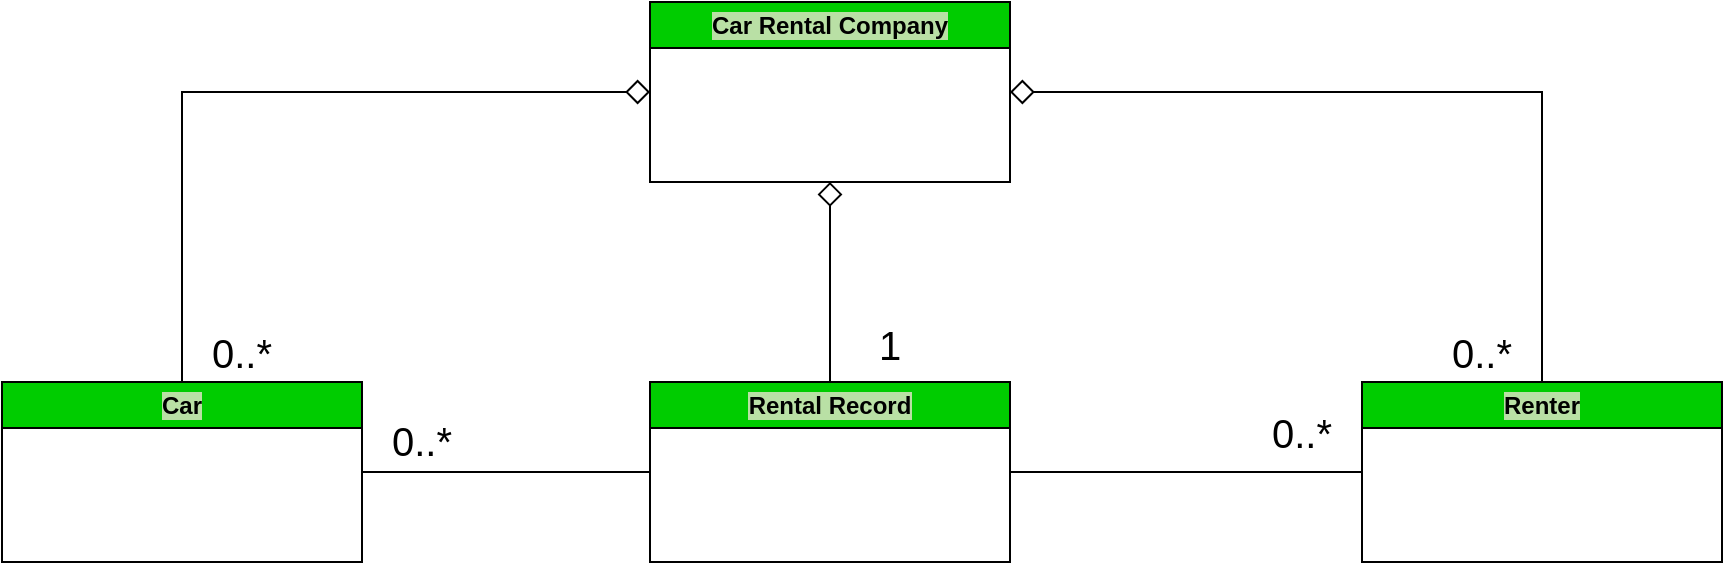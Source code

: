 <mxfile version="22.1.1" type="google" pages="4">
  <diagram name="Page-1" id="dFdrBLwXcI0g6NXT__TZ">
    <mxGraphModel dx="954" dy="523" grid="1" gridSize="10" guides="1" tooltips="1" connect="1" arrows="1" fold="1" page="1" pageScale="1" pageWidth="827" pageHeight="1169" math="0" shadow="0">
      <root>
        <mxCell id="0" />
        <mxCell id="1" parent="0" />
        <mxCell id="KpnaqKVx0pZOBvi4CvRC-1" value="&lt;span style=&quot;background-color: rgb(185, 224, 165);&quot;&gt;Car Rental Company&lt;/span&gt;" style="swimlane;whiteSpace=wrap;html=1;fillColor=#00CC00;" parent="1" vertex="1">
          <mxGeometry x="324" y="50" width="180" height="90" as="geometry" />
        </mxCell>
        <mxCell id="KpnaqKVx0pZOBvi4CvRC-4" style="edgeStyle=orthogonalEdgeStyle;rounded=0;orthogonalLoop=1;jettySize=auto;html=1;entryX=0;entryY=0.5;entryDx=0;entryDy=0;exitX=0.5;exitY=0;exitDx=0;exitDy=0;endArrow=diamond;endFill=0;startArrow=none;startFill=0;strokeWidth=1;endSize=10;" parent="1" source="KpnaqKVx0pZOBvi4CvRC-2" target="KpnaqKVx0pZOBvi4CvRC-1" edge="1">
          <mxGeometry relative="1" as="geometry" />
        </mxCell>
        <mxCell id="KpnaqKVx0pZOBvi4CvRC-13" style="edgeStyle=orthogonalEdgeStyle;rounded=0;orthogonalLoop=1;jettySize=auto;html=1;entryX=0;entryY=0.5;entryDx=0;entryDy=0;endArrow=none;endFill=0;" parent="1" source="KpnaqKVx0pZOBvi4CvRC-2" target="KpnaqKVx0pZOBvi4CvRC-9" edge="1">
          <mxGeometry relative="1" as="geometry" />
        </mxCell>
        <mxCell id="KpnaqKVx0pZOBvi4CvRC-2" value="&lt;span style=&quot;background-color: rgb(185, 224, 165);&quot;&gt;Car&lt;/span&gt;" style="swimlane;whiteSpace=wrap;html=1;fillColor=#00CC00;" parent="1" vertex="1">
          <mxGeometry y="240" width="180" height="90" as="geometry" />
        </mxCell>
        <mxCell id="KpnaqKVx0pZOBvi4CvRC-6" style="edgeStyle=orthogonalEdgeStyle;rounded=0;orthogonalLoop=1;jettySize=auto;html=1;entryX=1;entryY=0.5;entryDx=0;entryDy=0;exitX=0.5;exitY=0;exitDx=0;exitDy=0;endArrow=diamond;endFill=0;startArrow=none;startFill=0;endSize=10;" parent="1" source="KpnaqKVx0pZOBvi4CvRC-3" target="KpnaqKVx0pZOBvi4CvRC-1" edge="1">
          <mxGeometry relative="1" as="geometry" />
        </mxCell>
        <mxCell id="KpnaqKVx0pZOBvi4CvRC-3" value="&lt;span style=&quot;background-color: rgb(185, 224, 165);&quot;&gt;Renter&lt;/span&gt;" style="swimlane;whiteSpace=wrap;html=1;fillColor=#00CC00;" parent="1" vertex="1">
          <mxGeometry x="680" y="240" width="180" height="90" as="geometry" />
        </mxCell>
        <mxCell id="KpnaqKVx0pZOBvi4CvRC-5" value="0..*" style="text;html=1;strokeColor=none;fillColor=none;align=center;verticalAlign=middle;whiteSpace=wrap;rounded=0;fontSize=20;" parent="1" vertex="1">
          <mxGeometry x="710" y="210" width="60" height="30" as="geometry" />
        </mxCell>
        <mxCell id="KpnaqKVx0pZOBvi4CvRC-8" value="0..*" style="text;html=1;strokeColor=none;fillColor=none;align=center;verticalAlign=middle;whiteSpace=wrap;rounded=0;fontSize=20;" parent="1" vertex="1">
          <mxGeometry x="90" y="210" width="60" height="30" as="geometry" />
        </mxCell>
        <mxCell id="KpnaqKVx0pZOBvi4CvRC-10" style="edgeStyle=orthogonalEdgeStyle;rounded=0;orthogonalLoop=1;jettySize=auto;html=1;entryX=0.5;entryY=1;entryDx=0;entryDy=0;endArrow=diamond;endFill=0;endSize=10;" parent="1" source="KpnaqKVx0pZOBvi4CvRC-9" target="KpnaqKVx0pZOBvi4CvRC-1" edge="1">
          <mxGeometry relative="1" as="geometry" />
        </mxCell>
        <mxCell id="KpnaqKVx0pZOBvi4CvRC-12" style="edgeStyle=orthogonalEdgeStyle;rounded=0;orthogonalLoop=1;jettySize=auto;html=1;entryX=0;entryY=0.5;entryDx=0;entryDy=0;endArrow=none;endFill=0;" parent="1" source="KpnaqKVx0pZOBvi4CvRC-9" target="KpnaqKVx0pZOBvi4CvRC-3" edge="1">
          <mxGeometry relative="1" as="geometry" />
        </mxCell>
        <mxCell id="KpnaqKVx0pZOBvi4CvRC-9" value="&lt;span style=&quot;background-color: rgb(185, 224, 165);&quot;&gt;Rental Record&lt;/span&gt;" style="swimlane;whiteSpace=wrap;html=1;fillColor=#00CC00;" parent="1" vertex="1">
          <mxGeometry x="324" y="240" width="180" height="90" as="geometry" />
        </mxCell>
        <mxCell id="KpnaqKVx0pZOBvi4CvRC-11" value="1" style="text;html=1;strokeColor=none;fillColor=none;align=center;verticalAlign=middle;whiteSpace=wrap;rounded=0;fontSize=20;" parent="1" vertex="1">
          <mxGeometry x="414" y="206" width="60" height="30" as="geometry" />
        </mxCell>
        <mxCell id="KpnaqKVx0pZOBvi4CvRC-14" value="0..*" style="text;html=1;strokeColor=none;fillColor=none;align=center;verticalAlign=middle;whiteSpace=wrap;rounded=0;fontSize=20;" parent="1" vertex="1">
          <mxGeometry x="620" y="250" width="60" height="30" as="geometry" />
        </mxCell>
        <mxCell id="KpnaqKVx0pZOBvi4CvRC-15" value="0..*" style="text;html=1;strokeColor=none;fillColor=none;align=center;verticalAlign=middle;whiteSpace=wrap;rounded=0;fontSize=20;" parent="1" vertex="1">
          <mxGeometry x="180" y="254" width="60" height="30" as="geometry" />
        </mxCell>
      </root>
    </mxGraphModel>
  </diagram>
  <diagram id="3mQKZFj2JhLILCsAQloE" name="Page-2">
    <mxGraphModel dx="954" dy="523" grid="1" gridSize="10" guides="1" tooltips="1" connect="1" arrows="1" fold="1" page="1" pageScale="1" pageWidth="827" pageHeight="1169" math="0" shadow="0">
      <root>
        <mxCell id="0" />
        <mxCell id="1" parent="0" />
        <mxCell id="jL5M0Zc4ggq2LAUP7lm5-1" value="Fetch Patients" style="rounded=1;whiteSpace=wrap;html=1;fillColor=#dae8fc;strokeColor=#6c8ebf;" parent="1" vertex="1">
          <mxGeometry x="470" y="260" width="120" height="60" as="geometry" />
        </mxCell>
        <mxCell id="jL5M0Zc4ggq2LAUP7lm5-3" style="edgeStyle=orthogonalEdgeStyle;rounded=0;orthogonalLoop=1;jettySize=auto;html=1;" parent="1" source="jL5M0Zc4ggq2LAUP7lm5-2" target="jL5M0Zc4ggq2LAUP7lm5-1" edge="1">
          <mxGeometry relative="1" as="geometry" />
        </mxCell>
        <mxCell id="jL5M0Zc4ggq2LAUP7lm5-2" value="Search Form" style="rounded=1;whiteSpace=wrap;html=1;fillColor=#d5e8d4;strokeColor=#82b366;" parent="1" vertex="1">
          <mxGeometry x="70" y="260" width="120" height="60" as="geometry" />
        </mxCell>
        <mxCell id="jL5M0Zc4ggq2LAUP7lm5-4" value="" style="shape=cylinder3;whiteSpace=wrap;html=1;boundedLbl=1;backgroundOutline=1;size=15;" parent="1" vertex="1">
          <mxGeometry x="780" y="250" width="60" height="80" as="geometry" />
        </mxCell>
        <mxCell id="jL5M0Zc4ggq2LAUP7lm5-5" style="edgeStyle=orthogonalEdgeStyle;rounded=0;orthogonalLoop=1;jettySize=auto;html=1;entryX=0;entryY=0.5;entryDx=0;entryDy=0;entryPerimeter=0;" parent="1" source="jL5M0Zc4ggq2LAUP7lm5-1" target="jL5M0Zc4ggq2LAUP7lm5-4" edge="1">
          <mxGeometry relative="1" as="geometry" />
        </mxCell>
        <mxCell id="jL5M0Zc4ggq2LAUP7lm5-6" value="" style="rounded=1;whiteSpace=wrap;html=1;" parent="1" vertex="1">
          <mxGeometry x="80" y="330" width="380" height="310" as="geometry" />
        </mxCell>
        <mxCell id="jL5M0Zc4ggq2LAUP7lm5-7" value="Search Results" style="rounded=0;whiteSpace=wrap;html=1;" parent="1" vertex="1">
          <mxGeometry x="120" y="510" width="290" height="100" as="geometry" />
        </mxCell>
        <mxCell id="jL5M0Zc4ggq2LAUP7lm5-8" value="Search form" style="rounded=0;whiteSpace=wrap;html=1;" parent="1" vertex="1">
          <mxGeometry x="125" y="360" width="290" height="100" as="geometry" />
        </mxCell>
      </root>
    </mxGraphModel>
  </diagram>
  <diagram id="K6en5P_cUSuNg2VQRq52" name="Page-3">
    <mxGraphModel grid="1" page="1" gridSize="10" guides="1" tooltips="1" connect="1" arrows="1" fold="1" pageScale="1" pageWidth="827" pageHeight="1169" math="0" shadow="0">
      <root>
        <mxCell id="0" />
        <mxCell id="1" parent="0" />
        <mxCell id="ZYrwEl29k-XDNVmyXL6u-16" value="Patient Basic Info" style="shape=table;startSize=30;container=1;collapsible=0;childLayout=tableLayout;" vertex="1" parent="1">
          <mxGeometry y="40" width="630" height="200" as="geometry" />
        </mxCell>
        <mxCell id="ZYrwEl29k-XDNVmyXL6u-17" value="" style="shape=tableRow;horizontal=0;startSize=0;swimlaneHead=0;swimlaneBody=0;strokeColor=inherit;top=0;left=0;bottom=0;right=0;collapsible=0;dropTarget=0;fillColor=none;points=[[0,0.5],[1,0.5]];portConstraint=eastwest;" vertex="1" parent="ZYrwEl29k-XDNVmyXL6u-16">
          <mxGeometry y="30" width="630" height="65" as="geometry" />
        </mxCell>
        <mxCell id="ZYrwEl29k-XDNVmyXL6u-18" value="Patient ID" style="shape=partialRectangle;html=1;whiteSpace=wrap;connectable=0;strokeColor=#82b366;overflow=hidden;fillColor=#d5e8d4;top=0;left=0;bottom=0;right=0;pointerEvents=1;" vertex="1" parent="ZYrwEl29k-XDNVmyXL6u-17">
          <mxGeometry width="72" height="65" as="geometry">
            <mxRectangle width="72" height="65" as="alternateBounds" />
          </mxGeometry>
        </mxCell>
        <mxCell id="ZYrwEl29k-XDNVmyXL6u-20" value="First Name" style="shape=partialRectangle;html=1;whiteSpace=wrap;connectable=0;strokeColor=inherit;overflow=hidden;fillColor=none;top=0;left=0;bottom=0;right=0;pointerEvents=1;" vertex="1" parent="ZYrwEl29k-XDNVmyXL6u-17">
          <mxGeometry x="72" width="66" height="65" as="geometry">
            <mxRectangle width="66" height="65" as="alternateBounds" />
          </mxGeometry>
        </mxCell>
        <mxCell id="ZYrwEl29k-XDNVmyXL6u-21" value="Last Name" style="shape=partialRectangle;html=1;whiteSpace=wrap;connectable=0;strokeColor=inherit;overflow=hidden;fillColor=none;top=0;left=0;bottom=0;right=0;pointerEvents=1;" vertex="1" parent="ZYrwEl29k-XDNVmyXL6u-17">
          <mxGeometry x="138" width="65" height="65" as="geometry">
            <mxRectangle width="65" height="65" as="alternateBounds" />
          </mxGeometry>
        </mxCell>
        <mxCell id="ZYrwEl29k-XDNVmyXL6u-22" value="Date of Birth" style="shape=partialRectangle;html=1;whiteSpace=wrap;connectable=0;strokeColor=inherit;overflow=hidden;fillColor=none;top=0;left=0;bottom=0;right=0;pointerEvents=1;" vertex="1" parent="ZYrwEl29k-XDNVmyXL6u-17">
          <mxGeometry x="203" width="66" height="65" as="geometry">
            <mxRectangle width="66" height="65" as="alternateBounds" />
          </mxGeometry>
        </mxCell>
        <mxCell id="ZYrwEl29k-XDNVmyXL6u-23" value="Insurance ID" style="shape=partialRectangle;html=1;whiteSpace=wrap;connectable=0;strokeColor=inherit;overflow=hidden;fillColor=none;top=0;left=0;bottom=0;right=0;pointerEvents=1;" vertex="1" parent="ZYrwEl29k-XDNVmyXL6u-17">
          <mxGeometry x="269" width="77" height="65" as="geometry">
            <mxRectangle width="77" height="65" as="alternateBounds" />
          </mxGeometry>
        </mxCell>
        <mxCell id="ZYrwEl29k-XDNVmyXL6u-38" value="Address" style="shape=partialRectangle;html=1;whiteSpace=wrap;connectable=0;strokeColor=inherit;overflow=hidden;fillColor=none;top=0;left=0;bottom=0;right=0;pointerEvents=1;" vertex="1" parent="ZYrwEl29k-XDNVmyXL6u-17">
          <mxGeometry x="346" width="65" height="65" as="geometry">
            <mxRectangle width="65" height="65" as="alternateBounds" />
          </mxGeometry>
        </mxCell>
        <mxCell id="ZYrwEl29k-XDNVmyXL6u-44" value="Gender" style="shape=partialRectangle;html=1;whiteSpace=wrap;connectable=0;strokeColor=inherit;overflow=hidden;fillColor=none;top=0;left=0;bottom=0;right=0;pointerEvents=1;" vertex="1" parent="ZYrwEl29k-XDNVmyXL6u-17">
          <mxGeometry x="411" width="66" height="65" as="geometry">
            <mxRectangle width="66" height="65" as="alternateBounds" />
          </mxGeometry>
        </mxCell>
        <mxCell id="YJUm__-WV3ZsGlKypcZS-1" value="Phone Number" style="shape=partialRectangle;html=1;whiteSpace=wrap;connectable=0;strokeColor=inherit;overflow=hidden;fillColor=none;top=0;left=0;bottom=0;right=0;pointerEvents=1;" vertex="1" parent="ZYrwEl29k-XDNVmyXL6u-17">
          <mxGeometry x="477" width="76" height="65" as="geometry">
            <mxRectangle width="76" height="65" as="alternateBounds" />
          </mxGeometry>
        </mxCell>
        <mxCell id="ZYrwEl29k-XDNVmyXL6u-41" value="Emergency Contact" style="shape=partialRectangle;html=1;whiteSpace=wrap;connectable=0;strokeColor=inherit;overflow=hidden;fillColor=none;top=0;left=0;bottom=0;right=0;pointerEvents=1;" vertex="1" parent="ZYrwEl29k-XDNVmyXL6u-17">
          <mxGeometry x="553" width="77" height="65" as="geometry">
            <mxRectangle width="77" height="65" as="alternateBounds" />
          </mxGeometry>
        </mxCell>
        <mxCell id="ZYrwEl29k-XDNVmyXL6u-24" value="" style="shape=tableRow;horizontal=0;startSize=0;swimlaneHead=0;swimlaneBody=0;strokeColor=inherit;top=0;left=0;bottom=0;right=0;collapsible=0;dropTarget=0;fillColor=none;points=[[0,0.5],[1,0.5]];portConstraint=eastwest;" vertex="1" parent="ZYrwEl29k-XDNVmyXL6u-16">
          <mxGeometry y="95" width="630" height="53" as="geometry" />
        </mxCell>
        <mxCell id="ZYrwEl29k-XDNVmyXL6u-25" value="baarr4556" style="shape=partialRectangle;html=1;whiteSpace=wrap;connectable=0;strokeColor=inherit;overflow=hidden;fillColor=none;top=0;left=0;bottom=0;right=0;pointerEvents=1;" vertex="1" parent="ZYrwEl29k-XDNVmyXL6u-24">
          <mxGeometry width="72" height="53" as="geometry">
            <mxRectangle width="72" height="53" as="alternateBounds" />
          </mxGeometry>
        </mxCell>
        <mxCell id="ZYrwEl29k-XDNVmyXL6u-27" value="Barun" style="shape=partialRectangle;html=1;whiteSpace=wrap;connectable=0;strokeColor=inherit;overflow=hidden;fillColor=none;top=0;left=0;bottom=0;right=0;pointerEvents=1;" vertex="1" parent="ZYrwEl29k-XDNVmyXL6u-24">
          <mxGeometry x="72" width="66" height="53" as="geometry">
            <mxRectangle width="66" height="53" as="alternateBounds" />
          </mxGeometry>
        </mxCell>
        <mxCell id="ZYrwEl29k-XDNVmyXL6u-28" value="Maz" style="shape=partialRectangle;html=1;whiteSpace=wrap;connectable=0;strokeColor=inherit;overflow=hidden;fillColor=none;top=0;left=0;bottom=0;right=0;pointerEvents=1;" vertex="1" parent="ZYrwEl29k-XDNVmyXL6u-24">
          <mxGeometry x="138" width="65" height="53" as="geometry">
            <mxRectangle width="65" height="53" as="alternateBounds" />
          </mxGeometry>
        </mxCell>
        <mxCell id="ZYrwEl29k-XDNVmyXL6u-29" value="14/10/1992" style="shape=partialRectangle;html=1;whiteSpace=wrap;connectable=0;strokeColor=inherit;overflow=hidden;fillColor=none;top=0;left=0;bottom=0;right=0;pointerEvents=1;" vertex="1" parent="ZYrwEl29k-XDNVmyXL6u-24">
          <mxGeometry x="203" width="66" height="53" as="geometry">
            <mxRectangle width="66" height="53" as="alternateBounds" />
          </mxGeometry>
        </mxCell>
        <mxCell id="ZYrwEl29k-XDNVmyXL6u-30" value="-" style="shape=partialRectangle;html=1;whiteSpace=wrap;connectable=0;strokeColor=inherit;overflow=hidden;fillColor=none;top=0;left=0;bottom=0;right=0;pointerEvents=1;" vertex="1" parent="ZYrwEl29k-XDNVmyXL6u-24">
          <mxGeometry x="269" width="77" height="53" as="geometry">
            <mxRectangle width="77" height="53" as="alternateBounds" />
          </mxGeometry>
        </mxCell>
        <mxCell id="ZYrwEl29k-XDNVmyXL6u-39" value="-" style="shape=partialRectangle;html=1;whiteSpace=wrap;connectable=0;strokeColor=inherit;overflow=hidden;fillColor=none;top=0;left=0;bottom=0;right=0;pointerEvents=1;" vertex="1" parent="ZYrwEl29k-XDNVmyXL6u-24">
          <mxGeometry x="346" width="65" height="53" as="geometry">
            <mxRectangle width="65" height="53" as="alternateBounds" />
          </mxGeometry>
        </mxCell>
        <mxCell id="ZYrwEl29k-XDNVmyXL6u-45" value="Male" style="shape=partialRectangle;html=1;whiteSpace=wrap;connectable=0;strokeColor=inherit;overflow=hidden;fillColor=none;top=0;left=0;bottom=0;right=0;pointerEvents=1;" vertex="1" parent="ZYrwEl29k-XDNVmyXL6u-24">
          <mxGeometry x="411" width="66" height="53" as="geometry">
            <mxRectangle width="66" height="53" as="alternateBounds" />
          </mxGeometry>
        </mxCell>
        <mxCell id="YJUm__-WV3ZsGlKypcZS-2" value="" style="shape=partialRectangle;html=1;whiteSpace=wrap;connectable=0;strokeColor=inherit;overflow=hidden;fillColor=none;top=0;left=0;bottom=0;right=0;pointerEvents=1;" vertex="1" parent="ZYrwEl29k-XDNVmyXL6u-24">
          <mxGeometry x="477" width="76" height="53" as="geometry">
            <mxRectangle width="76" height="53" as="alternateBounds" />
          </mxGeometry>
        </mxCell>
        <mxCell id="ZYrwEl29k-XDNVmyXL6u-42" value="-" style="shape=partialRectangle;html=1;whiteSpace=wrap;connectable=0;strokeColor=inherit;overflow=hidden;fillColor=none;top=0;left=0;bottom=0;right=0;pointerEvents=1;" vertex="1" parent="ZYrwEl29k-XDNVmyXL6u-24">
          <mxGeometry x="553" width="77" height="53" as="geometry">
            <mxRectangle width="77" height="53" as="alternateBounds" />
          </mxGeometry>
        </mxCell>
        <mxCell id="ZYrwEl29k-XDNVmyXL6u-31" value="" style="shape=tableRow;horizontal=0;startSize=0;swimlaneHead=0;swimlaneBody=0;strokeColor=inherit;top=0;left=0;bottom=0;right=0;collapsible=0;dropTarget=0;fillColor=none;points=[[0,0.5],[1,0.5]];portConstraint=eastwest;" vertex="1" parent="ZYrwEl29k-XDNVmyXL6u-16">
          <mxGeometry y="148" width="630" height="52" as="geometry" />
        </mxCell>
        <mxCell id="ZYrwEl29k-XDNVmyXL6u-32" value="" style="shape=partialRectangle;html=1;whiteSpace=wrap;connectable=0;strokeColor=inherit;overflow=hidden;fillColor=none;top=0;left=0;bottom=0;right=0;pointerEvents=1;" vertex="1" parent="ZYrwEl29k-XDNVmyXL6u-31">
          <mxGeometry width="72" height="52" as="geometry">
            <mxRectangle width="72" height="52" as="alternateBounds" />
          </mxGeometry>
        </mxCell>
        <mxCell id="ZYrwEl29k-XDNVmyXL6u-34" value="" style="shape=partialRectangle;html=1;whiteSpace=wrap;connectable=0;strokeColor=inherit;overflow=hidden;fillColor=none;top=0;left=0;bottom=0;right=0;pointerEvents=1;" vertex="1" parent="ZYrwEl29k-XDNVmyXL6u-31">
          <mxGeometry x="72" width="66" height="52" as="geometry">
            <mxRectangle width="66" height="52" as="alternateBounds" />
          </mxGeometry>
        </mxCell>
        <mxCell id="ZYrwEl29k-XDNVmyXL6u-35" value="" style="shape=partialRectangle;html=1;whiteSpace=wrap;connectable=0;strokeColor=inherit;overflow=hidden;fillColor=none;top=0;left=0;bottom=0;right=0;pointerEvents=1;" vertex="1" parent="ZYrwEl29k-XDNVmyXL6u-31">
          <mxGeometry x="138" width="65" height="52" as="geometry">
            <mxRectangle width="65" height="52" as="alternateBounds" />
          </mxGeometry>
        </mxCell>
        <mxCell id="ZYrwEl29k-XDNVmyXL6u-36" value="" style="shape=partialRectangle;html=1;whiteSpace=wrap;connectable=0;strokeColor=inherit;overflow=hidden;fillColor=none;top=0;left=0;bottom=0;right=0;pointerEvents=1;" vertex="1" parent="ZYrwEl29k-XDNVmyXL6u-31">
          <mxGeometry x="203" width="66" height="52" as="geometry">
            <mxRectangle width="66" height="52" as="alternateBounds" />
          </mxGeometry>
        </mxCell>
        <mxCell id="ZYrwEl29k-XDNVmyXL6u-37" value="" style="shape=partialRectangle;html=1;whiteSpace=wrap;connectable=0;strokeColor=inherit;overflow=hidden;fillColor=none;top=0;left=0;bottom=0;right=0;pointerEvents=1;" vertex="1" parent="ZYrwEl29k-XDNVmyXL6u-31">
          <mxGeometry x="269" width="77" height="52" as="geometry">
            <mxRectangle width="77" height="52" as="alternateBounds" />
          </mxGeometry>
        </mxCell>
        <mxCell id="ZYrwEl29k-XDNVmyXL6u-40" style="shape=partialRectangle;html=1;whiteSpace=wrap;connectable=0;strokeColor=inherit;overflow=hidden;fillColor=none;top=0;left=0;bottom=0;right=0;pointerEvents=1;" vertex="1" parent="ZYrwEl29k-XDNVmyXL6u-31">
          <mxGeometry x="346" width="65" height="52" as="geometry">
            <mxRectangle width="65" height="52" as="alternateBounds" />
          </mxGeometry>
        </mxCell>
        <mxCell id="ZYrwEl29k-XDNVmyXL6u-46" style="shape=partialRectangle;html=1;whiteSpace=wrap;connectable=0;strokeColor=inherit;overflow=hidden;fillColor=none;top=0;left=0;bottom=0;right=0;pointerEvents=1;" vertex="1" parent="ZYrwEl29k-XDNVmyXL6u-31">
          <mxGeometry x="411" width="66" height="52" as="geometry">
            <mxRectangle width="66" height="52" as="alternateBounds" />
          </mxGeometry>
        </mxCell>
        <mxCell id="YJUm__-WV3ZsGlKypcZS-3" style="shape=partialRectangle;html=1;whiteSpace=wrap;connectable=0;strokeColor=inherit;overflow=hidden;fillColor=none;top=0;left=0;bottom=0;right=0;pointerEvents=1;" vertex="1" parent="ZYrwEl29k-XDNVmyXL6u-31">
          <mxGeometry x="477" width="76" height="52" as="geometry">
            <mxRectangle width="76" height="52" as="alternateBounds" />
          </mxGeometry>
        </mxCell>
        <mxCell id="ZYrwEl29k-XDNVmyXL6u-43" style="shape=partialRectangle;html=1;whiteSpace=wrap;connectable=0;strokeColor=inherit;overflow=hidden;fillColor=none;top=0;left=0;bottom=0;right=0;pointerEvents=1;" vertex="1" parent="ZYrwEl29k-XDNVmyXL6u-31">
          <mxGeometry x="553" width="77" height="52" as="geometry">
            <mxRectangle width="77" height="52" as="alternateBounds" />
          </mxGeometry>
        </mxCell>
        <mxCell id="ZYrwEl29k-XDNVmyXL6u-78" value="Patient X-Rays" style="shape=table;startSize=30;container=1;collapsible=0;childLayout=tableLayout;" vertex="1" parent="1">
          <mxGeometry x="260" y="550" width="386" height="110" as="geometry" />
        </mxCell>
        <mxCell id="ZYrwEl29k-XDNVmyXL6u-79" value="" style="shape=tableRow;horizontal=0;startSize=0;swimlaneHead=0;swimlaneBody=0;strokeColor=inherit;top=0;left=0;bottom=0;right=0;collapsible=0;dropTarget=0;fillColor=none;points=[[0,0.5],[1,0.5]];portConstraint=eastwest;" vertex="1" parent="ZYrwEl29k-XDNVmyXL6u-78">
          <mxGeometry y="30" width="386" height="40" as="geometry" />
        </mxCell>
        <mxCell id="ZYrwEl29k-XDNVmyXL6u-124" value="X-Ray Takers ID" style="shape=partialRectangle;html=1;whiteSpace=wrap;connectable=0;strokeColor=inherit;overflow=hidden;fillColor=none;top=0;left=0;bottom=0;right=0;pointerEvents=1;" vertex="1" parent="ZYrwEl29k-XDNVmyXL6u-79">
          <mxGeometry width="60" height="40" as="geometry">
            <mxRectangle width="60" height="40" as="alternateBounds" />
          </mxGeometry>
        </mxCell>
        <mxCell id="ZYrwEl29k-XDNVmyXL6u-128" value="X-Ray ID" style="shape=partialRectangle;html=1;whiteSpace=wrap;connectable=0;strokeColor=inherit;overflow=hidden;fillColor=none;top=0;left=0;bottom=0;right=0;pointerEvents=1;" vertex="1" parent="ZYrwEl29k-XDNVmyXL6u-79">
          <mxGeometry x="60" width="60" height="40" as="geometry">
            <mxRectangle width="60" height="40" as="alternateBounds" />
          </mxGeometry>
        </mxCell>
        <mxCell id="ZYrwEl29k-XDNVmyXL6u-80" value="Patient ID" style="shape=partialRectangle;html=1;whiteSpace=wrap;connectable=0;strokeColor=inherit;overflow=hidden;fillColor=none;top=0;left=0;bottom=0;right=0;pointerEvents=1;" vertex="1" parent="ZYrwEl29k-XDNVmyXL6u-79">
          <mxGeometry x="120" width="60" height="40" as="geometry">
            <mxRectangle width="60" height="40" as="alternateBounds" />
          </mxGeometry>
        </mxCell>
        <mxCell id="ZYrwEl29k-XDNVmyXL6u-81" value="Date of X-ray" style="shape=partialRectangle;html=1;whiteSpace=wrap;connectable=0;strokeColor=inherit;overflow=hidden;fillColor=none;top=0;left=0;bottom=0;right=0;pointerEvents=1;" vertex="1" parent="ZYrwEl29k-XDNVmyXL6u-79">
          <mxGeometry x="180" width="76" height="40" as="geometry">
            <mxRectangle width="76" height="40" as="alternateBounds" />
          </mxGeometry>
        </mxCell>
        <mxCell id="ZYrwEl29k-XDNVmyXL6u-82" value="X-ray S3 location" style="shape=partialRectangle;html=1;whiteSpace=wrap;connectable=0;strokeColor=inherit;overflow=hidden;fillColor=none;top=0;left=0;bottom=0;right=0;pointerEvents=1;" vertex="1" parent="ZYrwEl29k-XDNVmyXL6u-79">
          <mxGeometry x="256" width="60" height="40" as="geometry">
            <mxRectangle width="60" height="40" as="alternateBounds" />
          </mxGeometry>
        </mxCell>
        <mxCell id="ZYrwEl29k-XDNVmyXL6u-83" value="Comments" style="shape=partialRectangle;html=1;whiteSpace=wrap;connectable=0;strokeColor=inherit;overflow=hidden;fillColor=none;top=0;left=0;bottom=0;right=0;pointerEvents=1;" vertex="1" parent="ZYrwEl29k-XDNVmyXL6u-79">
          <mxGeometry x="316" width="70" height="40" as="geometry">
            <mxRectangle width="70" height="40" as="alternateBounds" />
          </mxGeometry>
        </mxCell>
        <mxCell id="ZYrwEl29k-XDNVmyXL6u-84" value="" style="shape=tableRow;horizontal=0;startSize=0;swimlaneHead=0;swimlaneBody=0;strokeColor=inherit;top=0;left=0;bottom=0;right=0;collapsible=0;dropTarget=0;fillColor=none;points=[[0,0.5],[1,0.5]];portConstraint=eastwest;" vertex="1" parent="ZYrwEl29k-XDNVmyXL6u-78">
          <mxGeometry y="70" width="386" height="40" as="geometry" />
        </mxCell>
        <mxCell id="ZYrwEl29k-XDNVmyXL6u-125" style="shape=partialRectangle;html=1;whiteSpace=wrap;connectable=0;strokeColor=inherit;overflow=hidden;fillColor=none;top=0;left=0;bottom=0;right=0;pointerEvents=1;" vertex="1" parent="ZYrwEl29k-XDNVmyXL6u-84">
          <mxGeometry width="60" height="40" as="geometry">
            <mxRectangle width="60" height="40" as="alternateBounds" />
          </mxGeometry>
        </mxCell>
        <mxCell id="ZYrwEl29k-XDNVmyXL6u-129" style="shape=partialRectangle;html=1;whiteSpace=wrap;connectable=0;strokeColor=inherit;overflow=hidden;fillColor=none;top=0;left=0;bottom=0;right=0;pointerEvents=1;" vertex="1" parent="ZYrwEl29k-XDNVmyXL6u-84">
          <mxGeometry x="60" width="60" height="40" as="geometry">
            <mxRectangle width="60" height="40" as="alternateBounds" />
          </mxGeometry>
        </mxCell>
        <mxCell id="ZYrwEl29k-XDNVmyXL6u-85" value="" style="shape=partialRectangle;html=1;whiteSpace=wrap;connectable=0;strokeColor=inherit;overflow=hidden;fillColor=none;top=0;left=0;bottom=0;right=0;pointerEvents=1;" vertex="1" parent="ZYrwEl29k-XDNVmyXL6u-84">
          <mxGeometry x="120" width="60" height="40" as="geometry">
            <mxRectangle width="60" height="40" as="alternateBounds" />
          </mxGeometry>
        </mxCell>
        <mxCell id="ZYrwEl29k-XDNVmyXL6u-86" value="" style="shape=partialRectangle;html=1;whiteSpace=wrap;connectable=0;strokeColor=inherit;overflow=hidden;fillColor=none;top=0;left=0;bottom=0;right=0;pointerEvents=1;" vertex="1" parent="ZYrwEl29k-XDNVmyXL6u-84">
          <mxGeometry x="180" width="76" height="40" as="geometry">
            <mxRectangle width="76" height="40" as="alternateBounds" />
          </mxGeometry>
        </mxCell>
        <mxCell id="ZYrwEl29k-XDNVmyXL6u-87" value="" style="shape=partialRectangle;html=1;whiteSpace=wrap;connectable=0;strokeColor=inherit;overflow=hidden;fillColor=none;top=0;left=0;bottom=0;right=0;pointerEvents=1;" vertex="1" parent="ZYrwEl29k-XDNVmyXL6u-84">
          <mxGeometry x="256" width="60" height="40" as="geometry">
            <mxRectangle width="60" height="40" as="alternateBounds" />
          </mxGeometry>
        </mxCell>
        <mxCell id="ZYrwEl29k-XDNVmyXL6u-88" value="" style="shape=partialRectangle;html=1;whiteSpace=wrap;connectable=0;strokeColor=inherit;overflow=hidden;fillColor=none;top=0;left=0;bottom=0;right=0;pointerEvents=1;" vertex="1" parent="ZYrwEl29k-XDNVmyXL6u-84">
          <mxGeometry x="316" width="70" height="40" as="geometry">
            <mxRectangle width="70" height="40" as="alternateBounds" />
          </mxGeometry>
        </mxCell>
        <mxCell id="ZYrwEl29k-XDNVmyXL6u-89" value="Receptionist Entry details" style="shape=table;startSize=30;container=1;collapsible=0;childLayout=tableLayout;" vertex="1" parent="1">
          <mxGeometry y="270" width="530" height="150" as="geometry" />
        </mxCell>
        <mxCell id="ZYrwEl29k-XDNVmyXL6u-90" value="" style="shape=tableRow;horizontal=0;startSize=0;swimlaneHead=0;swimlaneBody=0;strokeColor=inherit;top=0;left=0;bottom=0;right=0;collapsible=0;dropTarget=0;fillColor=none;points=[[0,0.5],[1,0.5]];portConstraint=eastwest;" vertex="1" parent="ZYrwEl29k-XDNVmyXL6u-89">
          <mxGeometry y="30" width="530" height="40" as="geometry" />
        </mxCell>
        <mxCell id="ZYrwEl29k-XDNVmyXL6u-91" value="Change DateTime" style="shape=partialRectangle;html=1;whiteSpace=wrap;connectable=0;strokeColor=inherit;overflow=hidden;fillColor=none;top=0;left=0;bottom=0;right=0;pointerEvents=1;" vertex="1" parent="ZYrwEl29k-XDNVmyXL6u-90">
          <mxGeometry width="70" height="40" as="geometry">
            <mxRectangle width="70" height="40" as="alternateBounds" />
          </mxGeometry>
        </mxCell>
        <mxCell id="YJUm__-WV3ZsGlKypcZS-25" value="Change Type" style="shape=partialRectangle;html=1;whiteSpace=wrap;connectable=0;strokeColor=inherit;overflow=hidden;fillColor=none;top=0;left=0;bottom=0;right=0;pointerEvents=1;" vertex="1" parent="ZYrwEl29k-XDNVmyXL6u-90">
          <mxGeometry x="70" width="70" height="40" as="geometry">
            <mxRectangle width="70" height="40" as="alternateBounds" />
          </mxGeometry>
        </mxCell>
        <mxCell id="ZYrwEl29k-XDNVmyXL6u-92" value="Receptionist ID" style="shape=partialRectangle;html=1;whiteSpace=wrap;connectable=0;strokeColor=inherit;overflow=hidden;fillColor=none;top=0;left=0;bottom=0;right=0;pointerEvents=1;" vertex="1" parent="ZYrwEl29k-XDNVmyXL6u-90">
          <mxGeometry x="140" width="90" height="40" as="geometry">
            <mxRectangle width="90" height="40" as="alternateBounds" />
          </mxGeometry>
        </mxCell>
        <mxCell id="ZYrwEl29k-XDNVmyXL6u-93" value="Patient Assigned to Department" style="shape=partialRectangle;html=1;whiteSpace=wrap;connectable=0;strokeColor=inherit;overflow=hidden;fillColor=none;top=0;left=0;bottom=0;right=0;pointerEvents=1;" vertex="1" parent="ZYrwEl29k-XDNVmyXL6u-90">
          <mxGeometry x="230" width="100" height="40" as="geometry">
            <mxRectangle width="100" height="40" as="alternateBounds" />
          </mxGeometry>
        </mxCell>
        <mxCell id="ZYrwEl29k-XDNVmyXL6u-94" value="Patient ID" style="shape=partialRectangle;html=1;whiteSpace=wrap;connectable=0;strokeColor=inherit;overflow=hidden;fillColor=none;top=0;left=0;bottom=0;right=0;pointerEvents=1;" vertex="1" parent="ZYrwEl29k-XDNVmyXL6u-90">
          <mxGeometry x="330" width="100" height="40" as="geometry">
            <mxRectangle width="100" height="40" as="alternateBounds" />
          </mxGeometry>
        </mxCell>
        <mxCell id="ZYrwEl29k-XDNVmyXL6u-100" value="Comments" style="shape=partialRectangle;html=1;whiteSpace=wrap;connectable=0;strokeColor=inherit;overflow=hidden;fillColor=none;top=0;left=0;bottom=0;right=0;pointerEvents=1;" vertex="1" parent="ZYrwEl29k-XDNVmyXL6u-90">
          <mxGeometry x="430" width="100" height="40" as="geometry">
            <mxRectangle width="100" height="40" as="alternateBounds" />
          </mxGeometry>
        </mxCell>
        <mxCell id="ZYrwEl29k-XDNVmyXL6u-95" value="" style="shape=tableRow;horizontal=0;startSize=0;swimlaneHead=0;swimlaneBody=0;strokeColor=inherit;top=0;left=0;bottom=0;right=0;collapsible=0;dropTarget=0;fillColor=none;points=[[0,0.5],[1,0.5]];portConstraint=eastwest;" vertex="1" parent="ZYrwEl29k-XDNVmyXL6u-89">
          <mxGeometry y="70" width="530" height="40" as="geometry" />
        </mxCell>
        <mxCell id="ZYrwEl29k-XDNVmyXL6u-96" value="23.10.202" style="shape=partialRectangle;html=1;whiteSpace=wrap;connectable=0;strokeColor=inherit;overflow=hidden;fillColor=none;top=0;left=0;bottom=0;right=0;pointerEvents=1;" vertex="1" parent="ZYrwEl29k-XDNVmyXL6u-95">
          <mxGeometry width="70" height="40" as="geometry">
            <mxRectangle width="70" height="40" as="alternateBounds" />
          </mxGeometry>
        </mxCell>
        <mxCell id="YJUm__-WV3ZsGlKypcZS-26" value="ENTRY" style="shape=partialRectangle;html=1;whiteSpace=wrap;connectable=0;strokeColor=inherit;overflow=hidden;fillColor=none;top=0;left=0;bottom=0;right=0;pointerEvents=1;" vertex="1" parent="ZYrwEl29k-XDNVmyXL6u-95">
          <mxGeometry x="70" width="70" height="40" as="geometry">
            <mxRectangle width="70" height="40" as="alternateBounds" />
          </mxGeometry>
        </mxCell>
        <mxCell id="ZYrwEl29k-XDNVmyXL6u-97" value="user123" style="shape=partialRectangle;html=1;whiteSpace=wrap;connectable=0;strokeColor=inherit;overflow=hidden;fillColor=none;top=0;left=0;bottom=0;right=0;pointerEvents=1;" vertex="1" parent="ZYrwEl29k-XDNVmyXL6u-95">
          <mxGeometry x="140" width="90" height="40" as="geometry">
            <mxRectangle width="90" height="40" as="alternateBounds" />
          </mxGeometry>
        </mxCell>
        <mxCell id="ZYrwEl29k-XDNVmyXL6u-98" value="Pathology" style="shape=partialRectangle;html=1;whiteSpace=wrap;connectable=0;strokeColor=inherit;overflow=hidden;fillColor=none;top=0;left=0;bottom=0;right=0;pointerEvents=1;" vertex="1" parent="ZYrwEl29k-XDNVmyXL6u-95">
          <mxGeometry x="230" width="100" height="40" as="geometry">
            <mxRectangle width="100" height="40" as="alternateBounds" />
          </mxGeometry>
        </mxCell>
        <mxCell id="ZYrwEl29k-XDNVmyXL6u-99" value="baarr4556" style="shape=partialRectangle;html=1;whiteSpace=wrap;connectable=0;strokeColor=inherit;overflow=hidden;fillColor=none;top=0;left=0;bottom=0;right=0;pointerEvents=1;" vertex="1" parent="ZYrwEl29k-XDNVmyXL6u-95">
          <mxGeometry x="330" width="100" height="40" as="geometry">
            <mxRectangle width="100" height="40" as="alternateBounds" />
          </mxGeometry>
        </mxCell>
        <mxCell id="ZYrwEl29k-XDNVmyXL6u-101" value="" style="shape=partialRectangle;html=1;whiteSpace=wrap;connectable=0;strokeColor=inherit;overflow=hidden;fillColor=none;top=0;left=0;bottom=0;right=0;pointerEvents=1;" vertex="1" parent="ZYrwEl29k-XDNVmyXL6u-95">
          <mxGeometry x="430" width="100" height="40" as="geometry">
            <mxRectangle width="100" height="40" as="alternateBounds" />
          </mxGeometry>
        </mxCell>
        <mxCell id="4JhfFuS3j0yHOGkvdAfV-1" style="shape=tableRow;horizontal=0;startSize=0;swimlaneHead=0;swimlaneBody=0;strokeColor=inherit;top=0;left=0;bottom=0;right=0;collapsible=0;dropTarget=0;fillColor=none;points=[[0,0.5],[1,0.5]];portConstraint=eastwest;" vertex="1" parent="ZYrwEl29k-XDNVmyXL6u-89">
          <mxGeometry y="110" width="530" height="40" as="geometry" />
        </mxCell>
        <mxCell id="4JhfFuS3j0yHOGkvdAfV-2" style="shape=partialRectangle;html=1;whiteSpace=wrap;connectable=0;strokeColor=inherit;overflow=hidden;fillColor=none;top=0;left=0;bottom=0;right=0;pointerEvents=1;" vertex="1" parent="4JhfFuS3j0yHOGkvdAfV-1">
          <mxGeometry width="70" height="40" as="geometry">
            <mxRectangle width="70" height="40" as="alternateBounds" />
          </mxGeometry>
        </mxCell>
        <mxCell id="4JhfFuS3j0yHOGkvdAfV-3" style="shape=partialRectangle;html=1;whiteSpace=wrap;connectable=0;strokeColor=inherit;overflow=hidden;fillColor=none;top=0;left=0;bottom=0;right=0;pointerEvents=1;" vertex="1" parent="4JhfFuS3j0yHOGkvdAfV-1">
          <mxGeometry x="70" width="70" height="40" as="geometry">
            <mxRectangle width="70" height="40" as="alternateBounds" />
          </mxGeometry>
        </mxCell>
        <mxCell id="4JhfFuS3j0yHOGkvdAfV-4" style="shape=partialRectangle;html=1;whiteSpace=wrap;connectable=0;strokeColor=inherit;overflow=hidden;fillColor=none;top=0;left=0;bottom=0;right=0;pointerEvents=1;" vertex="1" parent="4JhfFuS3j0yHOGkvdAfV-1">
          <mxGeometry x="140" width="90" height="40" as="geometry">
            <mxRectangle width="90" height="40" as="alternateBounds" />
          </mxGeometry>
        </mxCell>
        <mxCell id="4JhfFuS3j0yHOGkvdAfV-5" style="shape=partialRectangle;html=1;whiteSpace=wrap;connectable=0;strokeColor=inherit;overflow=hidden;fillColor=none;top=0;left=0;bottom=0;right=0;pointerEvents=1;" vertex="1" parent="4JhfFuS3j0yHOGkvdAfV-1">
          <mxGeometry x="230" width="100" height="40" as="geometry">
            <mxRectangle width="100" height="40" as="alternateBounds" />
          </mxGeometry>
        </mxCell>
        <mxCell id="4JhfFuS3j0yHOGkvdAfV-6" style="shape=partialRectangle;html=1;whiteSpace=wrap;connectable=0;strokeColor=inherit;overflow=hidden;fillColor=none;top=0;left=0;bottom=0;right=0;pointerEvents=1;" vertex="1" parent="4JhfFuS3j0yHOGkvdAfV-1">
          <mxGeometry x="330" width="100" height="40" as="geometry">
            <mxRectangle width="100" height="40" as="alternateBounds" />
          </mxGeometry>
        </mxCell>
        <mxCell id="4JhfFuS3j0yHOGkvdAfV-7" style="shape=partialRectangle;html=1;whiteSpace=wrap;connectable=0;strokeColor=inherit;overflow=hidden;fillColor=none;top=0;left=0;bottom=0;right=0;pointerEvents=1;" vertex="1" parent="4JhfFuS3j0yHOGkvdAfV-1">
          <mxGeometry x="430" width="100" height="40" as="geometry">
            <mxRectangle width="100" height="40" as="alternateBounds" />
          </mxGeometry>
        </mxCell>
        <mxCell id="ZYrwEl29k-XDNVmyXL6u-113" value="X-Ray Department" style="shape=table;startSize=30;container=1;collapsible=0;childLayout=tableLayout;" vertex="1" parent="1">
          <mxGeometry x="-120" y="550" width="300" height="110" as="geometry" />
        </mxCell>
        <mxCell id="ZYrwEl29k-XDNVmyXL6u-114" value="" style="shape=tableRow;horizontal=0;startSize=0;swimlaneHead=0;swimlaneBody=0;strokeColor=inherit;top=0;left=0;bottom=0;right=0;collapsible=0;dropTarget=0;fillColor=none;points=[[0,0.5],[1,0.5]];portConstraint=eastwest;" vertex="1" parent="ZYrwEl29k-XDNVmyXL6u-113">
          <mxGeometry y="30" width="300" height="40" as="geometry" />
        </mxCell>
        <mxCell id="ZYrwEl29k-XDNVmyXL6u-115" value="X-Ray Takers ID" style="shape=partialRectangle;html=1;whiteSpace=wrap;connectable=0;strokeColor=inherit;overflow=hidden;fillColor=none;top=0;left=0;bottom=0;right=0;pointerEvents=1;" vertex="1" parent="ZYrwEl29k-XDNVmyXL6u-114">
          <mxGeometry width="60" height="40" as="geometry">
            <mxRectangle width="60" height="40" as="alternateBounds" />
          </mxGeometry>
        </mxCell>
        <mxCell id="ZYrwEl29k-XDNVmyXL6u-126" value="X-Ray ID" style="shape=partialRectangle;html=1;whiteSpace=wrap;connectable=0;strokeColor=inherit;overflow=hidden;fillColor=none;top=0;left=0;bottom=0;right=0;pointerEvents=1;" vertex="1" parent="ZYrwEl29k-XDNVmyXL6u-114">
          <mxGeometry x="60" width="60" height="40" as="geometry">
            <mxRectangle width="60" height="40" as="alternateBounds" />
          </mxGeometry>
        </mxCell>
        <mxCell id="ZYrwEl29k-XDNVmyXL6u-116" value="Patient ID" style="shape=partialRectangle;html=1;whiteSpace=wrap;connectable=0;strokeColor=inherit;overflow=hidden;fillColor=none;top=0;left=0;bottom=0;right=0;pointerEvents=1;" vertex="1" parent="ZYrwEl29k-XDNVmyXL6u-114">
          <mxGeometry x="120" width="60" height="40" as="geometry">
            <mxRectangle width="60" height="40" as="alternateBounds" />
          </mxGeometry>
        </mxCell>
        <mxCell id="ZYrwEl29k-XDNVmyXL6u-117" value="Date of Taking" style="shape=partialRectangle;html=1;whiteSpace=wrap;connectable=0;strokeColor=inherit;overflow=hidden;fillColor=none;top=0;left=0;bottom=0;right=0;pointerEvents=1;" vertex="1" parent="ZYrwEl29k-XDNVmyXL6u-114">
          <mxGeometry x="180" width="60" height="40" as="geometry">
            <mxRectangle width="60" height="40" as="alternateBounds" />
          </mxGeometry>
        </mxCell>
        <mxCell id="ZYrwEl29k-XDNVmyXL6u-118" value="Comments" style="shape=partialRectangle;html=1;whiteSpace=wrap;connectable=0;strokeColor=inherit;overflow=hidden;fillColor=none;top=0;left=0;bottom=0;right=0;pointerEvents=1;" vertex="1" parent="ZYrwEl29k-XDNVmyXL6u-114">
          <mxGeometry x="240" width="60" height="40" as="geometry">
            <mxRectangle width="60" height="40" as="alternateBounds" />
          </mxGeometry>
        </mxCell>
        <mxCell id="ZYrwEl29k-XDNVmyXL6u-119" value="" style="shape=tableRow;horizontal=0;startSize=0;swimlaneHead=0;swimlaneBody=0;strokeColor=inherit;top=0;left=0;bottom=0;right=0;collapsible=0;dropTarget=0;fillColor=none;points=[[0,0.5],[1,0.5]];portConstraint=eastwest;" vertex="1" parent="ZYrwEl29k-XDNVmyXL6u-113">
          <mxGeometry y="70" width="300" height="40" as="geometry" />
        </mxCell>
        <mxCell id="ZYrwEl29k-XDNVmyXL6u-120" value="" style="shape=partialRectangle;html=1;whiteSpace=wrap;connectable=0;strokeColor=inherit;overflow=hidden;fillColor=none;top=0;left=0;bottom=0;right=0;pointerEvents=1;" vertex="1" parent="ZYrwEl29k-XDNVmyXL6u-119">
          <mxGeometry width="60" height="40" as="geometry">
            <mxRectangle width="60" height="40" as="alternateBounds" />
          </mxGeometry>
        </mxCell>
        <mxCell id="ZYrwEl29k-XDNVmyXL6u-127" style="shape=partialRectangle;html=1;whiteSpace=wrap;connectable=0;strokeColor=inherit;overflow=hidden;fillColor=none;top=0;left=0;bottom=0;right=0;pointerEvents=1;" vertex="1" parent="ZYrwEl29k-XDNVmyXL6u-119">
          <mxGeometry x="60" width="60" height="40" as="geometry">
            <mxRectangle width="60" height="40" as="alternateBounds" />
          </mxGeometry>
        </mxCell>
        <mxCell id="ZYrwEl29k-XDNVmyXL6u-121" value="" style="shape=partialRectangle;html=1;whiteSpace=wrap;connectable=0;strokeColor=inherit;overflow=hidden;fillColor=none;top=0;left=0;bottom=0;right=0;pointerEvents=1;" vertex="1" parent="ZYrwEl29k-XDNVmyXL6u-119">
          <mxGeometry x="120" width="60" height="40" as="geometry">
            <mxRectangle width="60" height="40" as="alternateBounds" />
          </mxGeometry>
        </mxCell>
        <mxCell id="ZYrwEl29k-XDNVmyXL6u-122" value="" style="shape=partialRectangle;html=1;whiteSpace=wrap;connectable=0;strokeColor=inherit;overflow=hidden;fillColor=none;top=0;left=0;bottom=0;right=0;pointerEvents=1;" vertex="1" parent="ZYrwEl29k-XDNVmyXL6u-119">
          <mxGeometry x="180" width="60" height="40" as="geometry">
            <mxRectangle width="60" height="40" as="alternateBounds" />
          </mxGeometry>
        </mxCell>
        <mxCell id="ZYrwEl29k-XDNVmyXL6u-123" value="" style="shape=partialRectangle;html=1;whiteSpace=wrap;connectable=0;strokeColor=inherit;overflow=hidden;fillColor=none;top=0;left=0;bottom=0;right=0;pointerEvents=1;" vertex="1" parent="ZYrwEl29k-XDNVmyXL6u-119">
          <mxGeometry x="240" width="60" height="40" as="geometry">
            <mxRectangle width="60" height="40" as="alternateBounds" />
          </mxGeometry>
        </mxCell>
        <mxCell id="YJUm__-WV3ZsGlKypcZS-11" value="Patient National ID" style="shape=table;startSize=30;container=1;collapsible=0;childLayout=tableLayout;" vertex="1" parent="1">
          <mxGeometry x="670" y="40" width="270" height="195" as="geometry" />
        </mxCell>
        <mxCell id="YJUm__-WV3ZsGlKypcZS-12" value="" style="shape=tableRow;horizontal=0;startSize=0;swimlaneHead=0;swimlaneBody=0;strokeColor=inherit;top=0;left=0;bottom=0;right=0;collapsible=0;dropTarget=0;fillColor=none;points=[[0,0.5],[1,0.5]];portConstraint=eastwest;" vertex="1" parent="YJUm__-WV3ZsGlKypcZS-11">
          <mxGeometry y="30" width="270" height="55" as="geometry" />
        </mxCell>
        <mxCell id="YJUm__-WV3ZsGlKypcZS-13" value="Paitent ID" style="shape=partialRectangle;html=1;whiteSpace=wrap;connectable=0;strokeColor=#82b366;overflow=hidden;fillColor=#d5e8d4;top=0;left=0;bottom=0;right=0;pointerEvents=1;" vertex="1" parent="YJUm__-WV3ZsGlKypcZS-12">
          <mxGeometry width="90" height="55" as="geometry">
            <mxRectangle width="90" height="55" as="alternateBounds" />
          </mxGeometry>
        </mxCell>
        <mxCell id="YJUm__-WV3ZsGlKypcZS-14" value="National ID Type" style="shape=partialRectangle;html=1;whiteSpace=wrap;connectable=0;strokeColor=#82b366;overflow=hidden;fillColor=#d5e8d4;top=0;left=0;bottom=0;right=0;pointerEvents=1;" vertex="1" parent="YJUm__-WV3ZsGlKypcZS-12">
          <mxGeometry x="90" width="90" height="55" as="geometry">
            <mxRectangle width="90" height="55" as="alternateBounds" />
          </mxGeometry>
        </mxCell>
        <mxCell id="YJUm__-WV3ZsGlKypcZS-18" value="National ID Value" style="shape=partialRectangle;html=1;whiteSpace=wrap;connectable=0;strokeColor=inherit;overflow=hidden;fillColor=none;top=0;left=0;bottom=0;right=0;pointerEvents=1;" vertex="1" parent="YJUm__-WV3ZsGlKypcZS-12">
          <mxGeometry x="180" width="90" height="55" as="geometry">
            <mxRectangle width="90" height="55" as="alternateBounds" />
          </mxGeometry>
        </mxCell>
        <mxCell id="YJUm__-WV3ZsGlKypcZS-15" value="" style="shape=tableRow;horizontal=0;startSize=0;swimlaneHead=0;swimlaneBody=0;strokeColor=inherit;top=0;left=0;bottom=0;right=0;collapsible=0;dropTarget=0;fillColor=none;points=[[0,0.5],[1,0.5]];portConstraint=eastwest;" vertex="1" parent="YJUm__-WV3ZsGlKypcZS-11">
          <mxGeometry y="85" width="270" height="55" as="geometry" />
        </mxCell>
        <mxCell id="YJUm__-WV3ZsGlKypcZS-16" value="baarr4556" style="shape=partialRectangle;html=1;whiteSpace=wrap;connectable=0;strokeColor=inherit;overflow=hidden;fillColor=none;top=0;left=0;bottom=0;right=0;pointerEvents=1;" vertex="1" parent="YJUm__-WV3ZsGlKypcZS-15">
          <mxGeometry width="90" height="55" as="geometry">
            <mxRectangle width="90" height="55" as="alternateBounds" />
          </mxGeometry>
        </mxCell>
        <mxCell id="YJUm__-WV3ZsGlKypcZS-17" value="Aadhar Card" style="shape=partialRectangle;html=1;whiteSpace=wrap;connectable=0;strokeColor=inherit;overflow=hidden;fillColor=none;top=0;left=0;bottom=0;right=0;pointerEvents=1;" vertex="1" parent="YJUm__-WV3ZsGlKypcZS-15">
          <mxGeometry x="90" width="90" height="55" as="geometry">
            <mxRectangle width="90" height="55" as="alternateBounds" />
          </mxGeometry>
        </mxCell>
        <mxCell id="YJUm__-WV3ZsGlKypcZS-19" value="ZUPKU234" style="shape=partialRectangle;html=1;whiteSpace=wrap;connectable=0;strokeColor=inherit;overflow=hidden;fillColor=none;top=0;left=0;bottom=0;right=0;pointerEvents=1;" vertex="1" parent="YJUm__-WV3ZsGlKypcZS-15">
          <mxGeometry x="180" width="90" height="55" as="geometry">
            <mxRectangle width="90" height="55" as="alternateBounds" />
          </mxGeometry>
        </mxCell>
        <mxCell id="YJUm__-WV3ZsGlKypcZS-21" style="shape=tableRow;horizontal=0;startSize=0;swimlaneHead=0;swimlaneBody=0;strokeColor=inherit;top=0;left=0;bottom=0;right=0;collapsible=0;dropTarget=0;fillColor=none;points=[[0,0.5],[1,0.5]];portConstraint=eastwest;" vertex="1" parent="YJUm__-WV3ZsGlKypcZS-11">
          <mxGeometry y="140" width="270" height="55" as="geometry" />
        </mxCell>
        <mxCell id="YJUm__-WV3ZsGlKypcZS-22" value="baarr4556" style="shape=partialRectangle;html=1;whiteSpace=wrap;connectable=0;strokeColor=inherit;overflow=hidden;fillColor=none;top=0;left=0;bottom=0;right=0;pointerEvents=1;" vertex="1" parent="YJUm__-WV3ZsGlKypcZS-21">
          <mxGeometry width="90" height="55" as="geometry">
            <mxRectangle width="90" height="55" as="alternateBounds" />
          </mxGeometry>
        </mxCell>
        <mxCell id="YJUm__-WV3ZsGlKypcZS-23" value="Passport" style="shape=partialRectangle;html=1;whiteSpace=wrap;connectable=0;strokeColor=inherit;overflow=hidden;fillColor=none;top=0;left=0;bottom=0;right=0;pointerEvents=1;" vertex="1" parent="YJUm__-WV3ZsGlKypcZS-21">
          <mxGeometry x="90" width="90" height="55" as="geometry">
            <mxRectangle width="90" height="55" as="alternateBounds" />
          </mxGeometry>
        </mxCell>
        <mxCell id="YJUm__-WV3ZsGlKypcZS-24" value="PPAOR789" style="shape=partialRectangle;html=1;whiteSpace=wrap;connectable=0;strokeColor=inherit;overflow=hidden;fillColor=none;top=0;left=0;bottom=0;right=0;pointerEvents=1;" vertex="1" parent="YJUm__-WV3ZsGlKypcZS-21">
          <mxGeometry x="180" width="90" height="55" as="geometry">
            <mxRectangle width="90" height="55" as="alternateBounds" />
          </mxGeometry>
        </mxCell>
      </root>
    </mxGraphModel>
  </diagram>
  <diagram id="9kDugbk_ZryFB_NFMUuh" name="Page-4">
    <mxGraphModel dx="954" dy="523" grid="1" gridSize="10" guides="1" tooltips="1" connect="1" arrows="1" fold="1" page="1" pageScale="1" pageWidth="827" pageHeight="1169" math="0" shadow="0">
      <root>
        <mxCell id="0" />
        <mxCell id="1" parent="0" />
      </root>
    </mxGraphModel>
  </diagram>
</mxfile>
